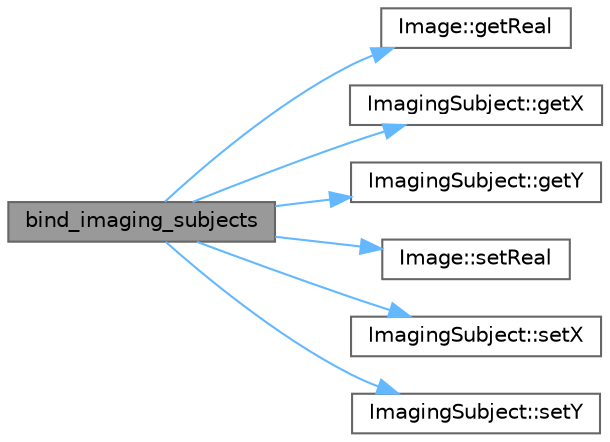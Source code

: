 digraph "bind_imaging_subjects"
{
 // LATEX_PDF_SIZE
  bgcolor="transparent";
  edge [fontname=Helvetica,fontsize=10,labelfontname=Helvetica,labelfontsize=10];
  node [fontname=Helvetica,fontsize=10,shape=box,height=0.2,width=0.4];
  rankdir="LR";
  Node1 [id="Node000001",label="bind_imaging_subjects",height=0.2,width=0.4,color="gray40", fillcolor="grey60", style="filled", fontcolor="black",tooltip=" "];
  Node1 -> Node2 [id="edge1_Node000001_Node000002",color="steelblue1",style="solid",tooltip=" "];
  Node2 [id="Node000002",label="Image::getReal",height=0.2,width=0.4,color="grey40", fillcolor="white", style="filled",URL="$classImage.html#a3e43568f1ee33a4e4759598710cfac1b",tooltip="Retrieves the real/virtual status of the image."];
  Node1 -> Node3 [id="edge2_Node000001_Node000003",color="steelblue1",style="solid",tooltip=" "];
  Node3 [id="Node000003",label="ImagingSubject::getX",height=0.2,width=0.4,color="grey40", fillcolor="white", style="filled",URL="$classImagingSubject.html#a6c8e7f51ee35d067883389e9197af1c3",tooltip="Retrieves the x-coordinate of the imaging subject."];
  Node1 -> Node4 [id="edge3_Node000001_Node000004",color="steelblue1",style="solid",tooltip=" "];
  Node4 [id="Node000004",label="ImagingSubject::getY",height=0.2,width=0.4,color="grey40", fillcolor="white", style="filled",URL="$classImagingSubject.html#aa19ba23bbf7345864a89e6e540331f9a",tooltip="Retrieves the y-coordinate of the imaging subject."];
  Node1 -> Node5 [id="edge4_Node000001_Node000005",color="steelblue1",style="solid",tooltip=" "];
  Node5 [id="Node000005",label="Image::setReal",height=0.2,width=0.4,color="grey40", fillcolor="white", style="filled",URL="$classImage.html#aa3a334e2130b80eca97978ed520a5af3",tooltip="Sets the real/virtual status of the image."];
  Node1 -> Node6 [id="edge5_Node000001_Node000006",color="steelblue1",style="solid",tooltip=" "];
  Node6 [id="Node000006",label="ImagingSubject::setX",height=0.2,width=0.4,color="grey40", fillcolor="white", style="filled",URL="$classImagingSubject.html#ad9ccc1d33c667011794be493e533590c",tooltip="Sets the x-coordinate of the imaging subject."];
  Node1 -> Node7 [id="edge6_Node000001_Node000007",color="steelblue1",style="solid",tooltip=" "];
  Node7 [id="Node000007",label="ImagingSubject::setY",height=0.2,width=0.4,color="grey40", fillcolor="white", style="filled",URL="$classImagingSubject.html#a679146ac0f0c8b763c178b0fc9c81096",tooltip="Sets the y-coordinate of the imaging subject."];
}
